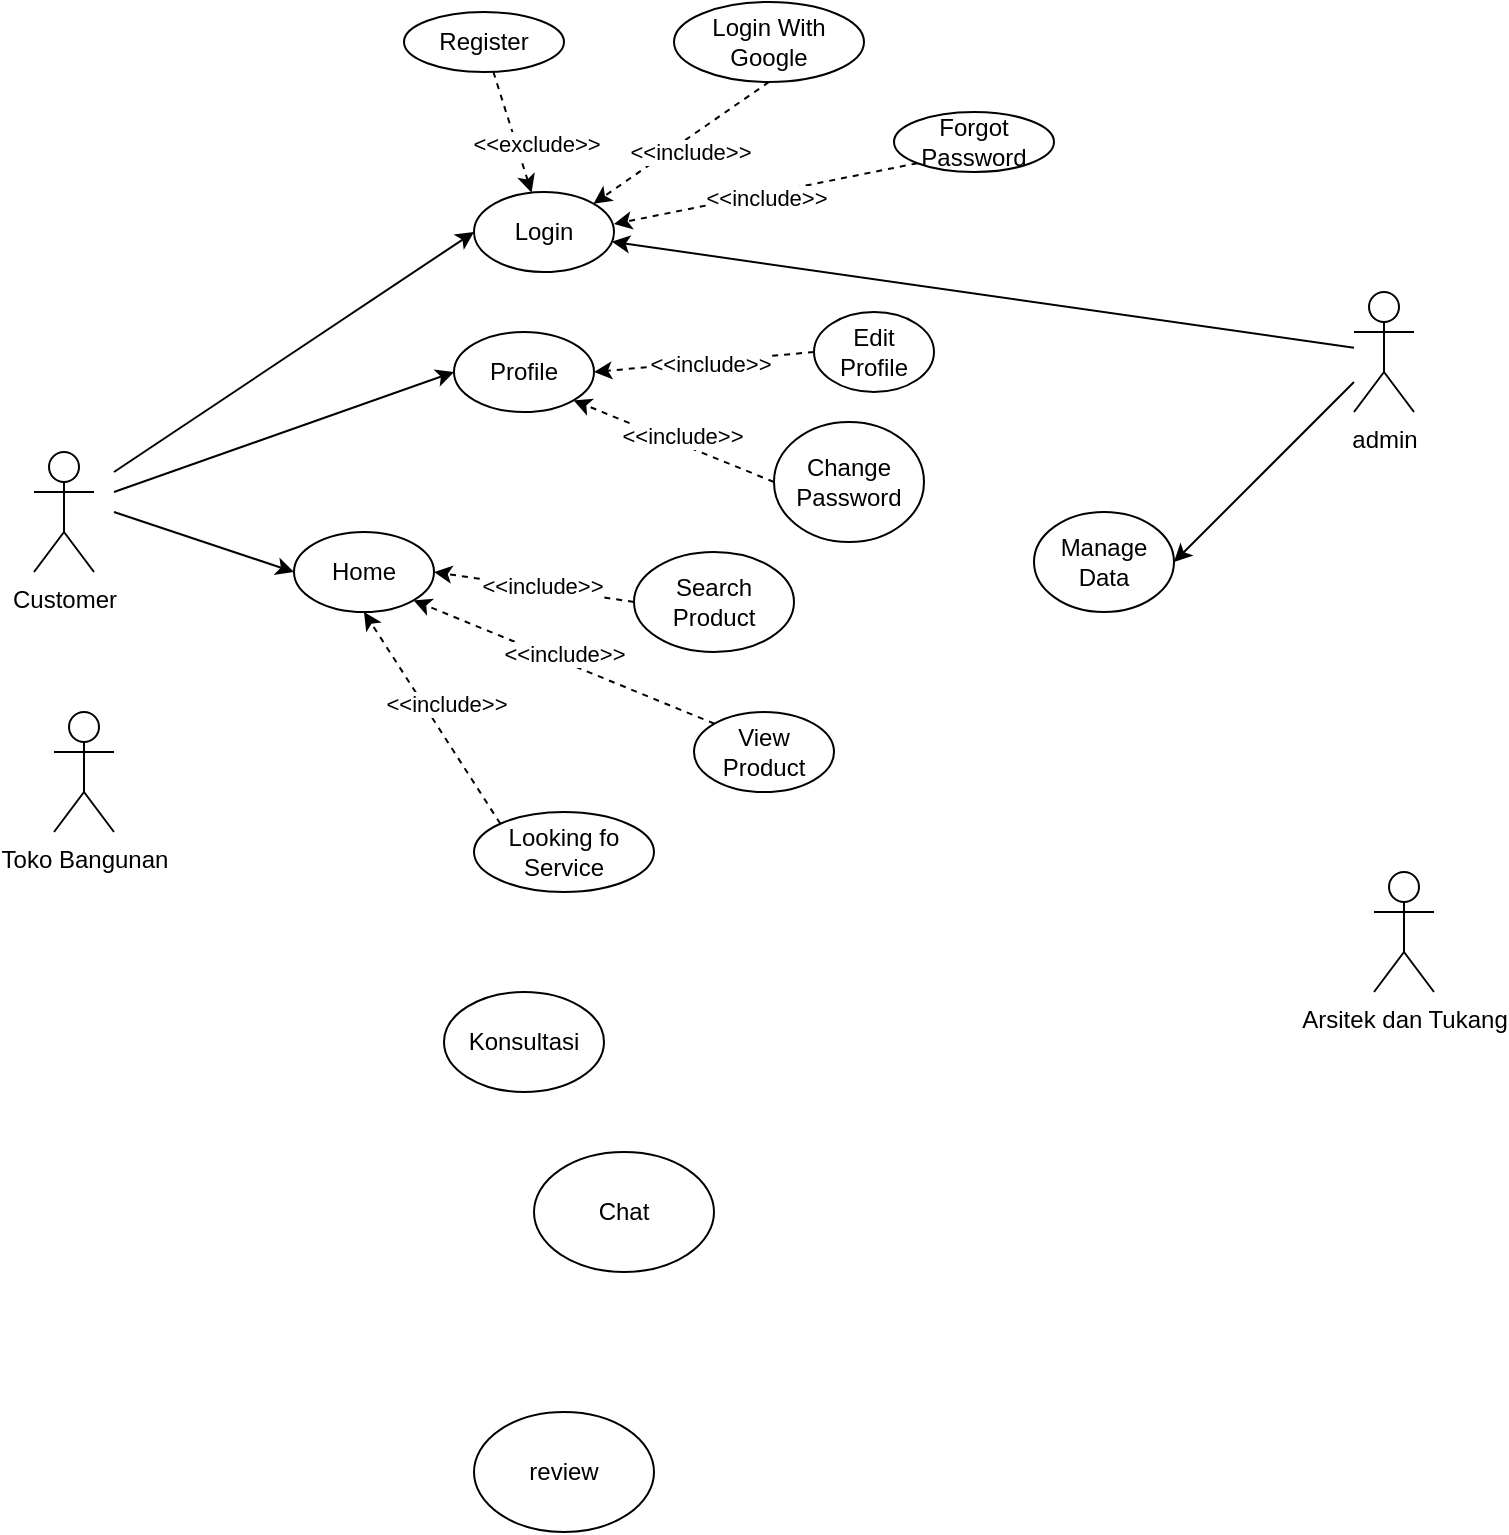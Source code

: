 <mxfile version="20.5.1" type="github" pages="2">
  <diagram id="8pYdvf0Vjy8PGNL5Wu--" name="Use Case">
    <mxGraphModel dx="749" dy="490" grid="1" gridSize="10" guides="1" tooltips="1" connect="1" arrows="1" fold="1" page="1" pageScale="1" pageWidth="850" pageHeight="1100" math="0" shadow="0">
      <root>
        <mxCell id="0" />
        <mxCell id="1" parent="0" />
        <mxCell id="rVxo1T5X09Oe69zh3RZC-1" style="edgeStyle=none;rounded=0;orthogonalLoop=1;jettySize=auto;html=1;" parent="1" source="rVxo1T5X09Oe69zh3RZC-3" target="rVxo1T5X09Oe69zh3RZC-4" edge="1">
          <mxGeometry relative="1" as="geometry" />
        </mxCell>
        <mxCell id="rVxo1T5X09Oe69zh3RZC-2" style="edgeStyle=none;rounded=0;orthogonalLoop=1;jettySize=auto;html=1;entryX=1;entryY=0.5;entryDx=0;entryDy=0;" parent="1" source="rVxo1T5X09Oe69zh3RZC-3" target="rVxo1T5X09Oe69zh3RZC-31" edge="1">
          <mxGeometry relative="1" as="geometry" />
        </mxCell>
        <mxCell id="rVxo1T5X09Oe69zh3RZC-3" value="admin&lt;br&gt;" style="shape=umlActor;verticalLabelPosition=bottom;verticalAlign=top;html=1;outlineConnect=0;" parent="1" vertex="1">
          <mxGeometry x="730" y="240" width="30" height="60" as="geometry" />
        </mxCell>
        <mxCell id="rVxo1T5X09Oe69zh3RZC-4" value="Login" style="ellipse;whiteSpace=wrap;html=1;" parent="1" vertex="1">
          <mxGeometry x="290" y="190" width="70" height="40" as="geometry" />
        </mxCell>
        <mxCell id="rVxo1T5X09Oe69zh3RZC-8" value="Toko Bangunan" style="shape=umlActor;verticalLabelPosition=bottom;verticalAlign=top;html=1;outlineConnect=0;" parent="1" vertex="1">
          <mxGeometry x="80" y="450" width="30" height="60" as="geometry" />
        </mxCell>
        <mxCell id="rVxo1T5X09Oe69zh3RZC-12" value="Arsitek dan Tukang" style="shape=umlActor;verticalLabelPosition=bottom;verticalAlign=top;html=1;outlineConnect=0;" parent="1" vertex="1">
          <mxGeometry x="740" y="530" width="30" height="60" as="geometry" />
        </mxCell>
        <mxCell id="rVxo1T5X09Oe69zh3RZC-13" style="edgeStyle=none;rounded=0;orthogonalLoop=1;jettySize=auto;html=1;entryX=0;entryY=0.5;entryDx=0;entryDy=0;" parent="1" target="rVxo1T5X09Oe69zh3RZC-4" edge="1">
          <mxGeometry relative="1" as="geometry">
            <mxPoint x="110" y="330" as="sourcePoint" />
          </mxGeometry>
        </mxCell>
        <mxCell id="rVxo1T5X09Oe69zh3RZC-14" style="edgeStyle=none;rounded=0;orthogonalLoop=1;jettySize=auto;html=1;entryX=0;entryY=0.5;entryDx=0;entryDy=0;" parent="1" target="rVxo1T5X09Oe69zh3RZC-25" edge="1">
          <mxGeometry relative="1" as="geometry">
            <mxPoint x="110" y="340" as="sourcePoint" />
          </mxGeometry>
        </mxCell>
        <mxCell id="rVxo1T5X09Oe69zh3RZC-15" style="edgeStyle=none;rounded=0;orthogonalLoop=1;jettySize=auto;html=1;entryX=0;entryY=0.5;entryDx=0;entryDy=0;" parent="1" target="rVxo1T5X09Oe69zh3RZC-26" edge="1">
          <mxGeometry relative="1" as="geometry">
            <mxPoint x="110" y="350" as="sourcePoint" />
          </mxGeometry>
        </mxCell>
        <mxCell id="rVxo1T5X09Oe69zh3RZC-21" value="Customer" style="shape=umlActor;verticalLabelPosition=bottom;verticalAlign=top;html=1;outlineConnect=0;" parent="1" vertex="1">
          <mxGeometry x="70" y="320" width="30" height="60" as="geometry" />
        </mxCell>
        <mxCell id="rVxo1T5X09Oe69zh3RZC-22" style="rounded=0;orthogonalLoop=1;jettySize=auto;html=1;dashed=1;" parent="1" source="rVxo1T5X09Oe69zh3RZC-24" target="rVxo1T5X09Oe69zh3RZC-4" edge="1">
          <mxGeometry relative="1" as="geometry" />
        </mxCell>
        <mxCell id="rVxo1T5X09Oe69zh3RZC-23" value="&amp;lt;&amp;lt;exclude&amp;gt;&amp;gt;" style="edgeLabel;html=1;align=center;verticalAlign=middle;resizable=0;points=[];" parent="rVxo1T5X09Oe69zh3RZC-22" vertex="1" connectable="0">
          <mxGeometry x="0.149" y="-1" relative="1" as="geometry">
            <mxPoint x="11" y="1" as="offset" />
          </mxGeometry>
        </mxCell>
        <mxCell id="rVxo1T5X09Oe69zh3RZC-24" value="Register" style="ellipse;whiteSpace=wrap;html=1;" parent="1" vertex="1">
          <mxGeometry x="255" y="100" width="80" height="30" as="geometry" />
        </mxCell>
        <mxCell id="rVxo1T5X09Oe69zh3RZC-25" value="Profile" style="ellipse;whiteSpace=wrap;html=1;" parent="1" vertex="1">
          <mxGeometry x="280" y="260" width="70" height="40" as="geometry" />
        </mxCell>
        <mxCell id="rVxo1T5X09Oe69zh3RZC-26" value="Home" style="ellipse;whiteSpace=wrap;html=1;" parent="1" vertex="1">
          <mxGeometry x="200" y="360" width="70" height="40" as="geometry" />
        </mxCell>
        <mxCell id="rVxo1T5X09Oe69zh3RZC-27" value="Search Product" style="ellipse;whiteSpace=wrap;html=1;" parent="1" vertex="1">
          <mxGeometry x="370" y="370" width="80" height="50" as="geometry" />
        </mxCell>
        <mxCell id="rVxo1T5X09Oe69zh3RZC-28" value="Chat" style="ellipse;whiteSpace=wrap;html=1;" parent="1" vertex="1">
          <mxGeometry x="320" y="670" width="90" height="60" as="geometry" />
        </mxCell>
        <mxCell id="rVxo1T5X09Oe69zh3RZC-29" value="Konsultasi" style="ellipse;whiteSpace=wrap;html=1;" parent="1" vertex="1">
          <mxGeometry x="275" y="590" width="80" height="50" as="geometry" />
        </mxCell>
        <mxCell id="rVxo1T5X09Oe69zh3RZC-30" value="review" style="ellipse;whiteSpace=wrap;html=1;" parent="1" vertex="1">
          <mxGeometry x="290" y="800" width="90" height="60" as="geometry" />
        </mxCell>
        <mxCell id="rVxo1T5X09Oe69zh3RZC-31" value="Manage Data" style="ellipse;whiteSpace=wrap;html=1;" parent="1" vertex="1">
          <mxGeometry x="570" y="350" width="70" height="50" as="geometry" />
        </mxCell>
        <mxCell id="rVxo1T5X09Oe69zh3RZC-36" value="Forgot Password" style="ellipse;whiteSpace=wrap;html=1;" parent="1" vertex="1">
          <mxGeometry x="500" y="150" width="80" height="30" as="geometry" />
        </mxCell>
        <mxCell id="rVxo1T5X09Oe69zh3RZC-37" style="rounded=0;orthogonalLoop=1;jettySize=auto;html=1;dashed=1;exitX=0;exitY=1;exitDx=0;exitDy=0;" parent="1" source="rVxo1T5X09Oe69zh3RZC-36" edge="1">
          <mxGeometry relative="1" as="geometry">
            <mxPoint x="427.902" y="167.503" as="sourcePoint" />
            <mxPoint x="360" y="206" as="targetPoint" />
          </mxGeometry>
        </mxCell>
        <mxCell id="rVxo1T5X09Oe69zh3RZC-38" value="&amp;lt;&amp;lt;include&amp;gt;&amp;gt;" style="edgeLabel;html=1;align=center;verticalAlign=middle;resizable=0;points=[];" parent="rVxo1T5X09Oe69zh3RZC-37" vertex="1" connectable="0">
          <mxGeometry x="0.149" y="-1" relative="1" as="geometry">
            <mxPoint x="11" y="1" as="offset" />
          </mxGeometry>
        </mxCell>
        <mxCell id="rVxo1T5X09Oe69zh3RZC-40" value="Login With Google" style="ellipse;whiteSpace=wrap;html=1;" parent="1" vertex="1">
          <mxGeometry x="390" y="95" width="95" height="40" as="geometry" />
        </mxCell>
        <mxCell id="rVxo1T5X09Oe69zh3RZC-41" style="rounded=0;orthogonalLoop=1;jettySize=auto;html=1;dashed=1;exitX=0.5;exitY=1;exitDx=0;exitDy=0;entryX=1;entryY=0;entryDx=0;entryDy=0;" parent="1" source="rVxo1T5X09Oe69zh3RZC-40" target="rVxo1T5X09Oe69zh3RZC-4" edge="1">
          <mxGeometry relative="1" as="geometry">
            <mxPoint x="310.846" y="159.839" as="sourcePoint" />
            <mxPoint x="327.201" y="200.503" as="targetPoint" />
          </mxGeometry>
        </mxCell>
        <mxCell id="rVxo1T5X09Oe69zh3RZC-42" value="&amp;lt;&amp;lt;include&amp;gt;&amp;gt;" style="edgeLabel;html=1;align=center;verticalAlign=middle;resizable=0;points=[];" parent="rVxo1T5X09Oe69zh3RZC-41" vertex="1" connectable="0">
          <mxGeometry x="0.149" y="-1" relative="1" as="geometry">
            <mxPoint x="11" y="1" as="offset" />
          </mxGeometry>
        </mxCell>
        <mxCell id="0_wBG8y4vcGGB3tlVAzw-5" value="View Product" style="ellipse;whiteSpace=wrap;html=1;" vertex="1" parent="1">
          <mxGeometry x="400" y="450" width="70" height="40" as="geometry" />
        </mxCell>
        <mxCell id="0_wBG8y4vcGGB3tlVAzw-6" value="Edit Profile" style="ellipse;whiteSpace=wrap;html=1;" vertex="1" parent="1">
          <mxGeometry x="460" y="250" width="60" height="40" as="geometry" />
        </mxCell>
        <mxCell id="0_wBG8y4vcGGB3tlVAzw-10" style="rounded=0;orthogonalLoop=1;jettySize=auto;html=1;dashed=1;exitX=0;exitY=0.5;exitDx=0;exitDy=0;entryX=1;entryY=0.5;entryDx=0;entryDy=0;" edge="1" parent="1" source="0_wBG8y4vcGGB3tlVAzw-6" target="rVxo1T5X09Oe69zh3RZC-25">
          <mxGeometry relative="1" as="geometry">
            <mxPoint x="447.5" y="145" as="sourcePoint" />
            <mxPoint x="359.492" y="205.713" as="targetPoint" />
          </mxGeometry>
        </mxCell>
        <mxCell id="0_wBG8y4vcGGB3tlVAzw-11" value="&amp;lt;&amp;lt;include&amp;gt;&amp;gt;" style="edgeLabel;html=1;align=center;verticalAlign=middle;resizable=0;points=[];" vertex="1" connectable="0" parent="0_wBG8y4vcGGB3tlVAzw-10">
          <mxGeometry x="0.149" y="-1" relative="1" as="geometry">
            <mxPoint x="11" y="1" as="offset" />
          </mxGeometry>
        </mxCell>
        <mxCell id="0_wBG8y4vcGGB3tlVAzw-13" value="Change Password" style="ellipse;whiteSpace=wrap;html=1;" vertex="1" parent="1">
          <mxGeometry x="440" y="305" width="75" height="60" as="geometry" />
        </mxCell>
        <mxCell id="0_wBG8y4vcGGB3tlVAzw-15" style="rounded=0;orthogonalLoop=1;jettySize=auto;html=1;dashed=1;exitX=0;exitY=0.5;exitDx=0;exitDy=0;entryX=1;entryY=1;entryDx=0;entryDy=0;" edge="1" parent="1" source="0_wBG8y4vcGGB3tlVAzw-13" target="rVxo1T5X09Oe69zh3RZC-25">
          <mxGeometry relative="1" as="geometry">
            <mxPoint x="455" y="290" as="sourcePoint" />
            <mxPoint x="360.0" y="290" as="targetPoint" />
          </mxGeometry>
        </mxCell>
        <mxCell id="0_wBG8y4vcGGB3tlVAzw-16" value="&amp;lt;&amp;lt;include&amp;gt;&amp;gt;" style="edgeLabel;html=1;align=center;verticalAlign=middle;resizable=0;points=[];" vertex="1" connectable="0" parent="0_wBG8y4vcGGB3tlVAzw-15">
          <mxGeometry x="0.149" y="-1" relative="1" as="geometry">
            <mxPoint x="11" y="1" as="offset" />
          </mxGeometry>
        </mxCell>
        <mxCell id="0_wBG8y4vcGGB3tlVAzw-17" style="rounded=0;orthogonalLoop=1;jettySize=auto;html=1;dashed=1;exitX=0;exitY=0;exitDx=0;exitDy=0;entryX=1;entryY=1;entryDx=0;entryDy=0;" edge="1" parent="1" source="0_wBG8y4vcGGB3tlVAzw-5" target="rVxo1T5X09Oe69zh3RZC-26">
          <mxGeometry relative="1" as="geometry">
            <mxPoint x="410.0" y="360" as="sourcePoint" />
            <mxPoint x="349.492" y="304.287" as="targetPoint" />
          </mxGeometry>
        </mxCell>
        <mxCell id="0_wBG8y4vcGGB3tlVAzw-18" value="&amp;lt;&amp;lt;include&amp;gt;&amp;gt;" style="edgeLabel;html=1;align=center;verticalAlign=middle;resizable=0;points=[];" vertex="1" connectable="0" parent="0_wBG8y4vcGGB3tlVAzw-17">
          <mxGeometry x="0.149" y="-1" relative="1" as="geometry">
            <mxPoint x="11" y="1" as="offset" />
          </mxGeometry>
        </mxCell>
        <mxCell id="0_wBG8y4vcGGB3tlVAzw-19" style="rounded=0;orthogonalLoop=1;jettySize=auto;html=1;dashed=1;exitX=0;exitY=0.5;exitDx=0;exitDy=0;entryX=1;entryY=0.5;entryDx=0;entryDy=0;" edge="1" parent="1" source="rVxo1T5X09Oe69zh3RZC-27" target="rVxo1T5X09Oe69zh3RZC-26">
          <mxGeometry relative="1" as="geometry">
            <mxPoint x="310.508" y="445.713" as="sourcePoint" />
            <mxPoint x="275" y="390" as="targetPoint" />
          </mxGeometry>
        </mxCell>
        <mxCell id="0_wBG8y4vcGGB3tlVAzw-20" value="&amp;lt;&amp;lt;include&amp;gt;&amp;gt;" style="edgeLabel;html=1;align=center;verticalAlign=middle;resizable=0;points=[];" vertex="1" connectable="0" parent="0_wBG8y4vcGGB3tlVAzw-19">
          <mxGeometry x="0.149" y="-1" relative="1" as="geometry">
            <mxPoint x="11" y="1" as="offset" />
          </mxGeometry>
        </mxCell>
        <mxCell id="0_wBG8y4vcGGB3tlVAzw-22" value="Looking fo Service" style="ellipse;whiteSpace=wrap;html=1;" vertex="1" parent="1">
          <mxGeometry x="290" y="500" width="90" height="40" as="geometry" />
        </mxCell>
        <mxCell id="0_wBG8y4vcGGB3tlVAzw-23" style="rounded=0;orthogonalLoop=1;jettySize=auto;html=1;dashed=1;exitX=0;exitY=0;exitDx=0;exitDy=0;entryX=0.5;entryY=1;entryDx=0;entryDy=0;" edge="1" parent="1" source="0_wBG8y4vcGGB3tlVAzw-22" target="rVxo1T5X09Oe69zh3RZC-26">
          <mxGeometry relative="1" as="geometry">
            <mxPoint x="310.508" y="455.713" as="sourcePoint" />
            <mxPoint x="245" y="410" as="targetPoint" />
          </mxGeometry>
        </mxCell>
        <mxCell id="0_wBG8y4vcGGB3tlVAzw-24" value="&amp;lt;&amp;lt;include&amp;gt;&amp;gt;" style="edgeLabel;html=1;align=center;verticalAlign=middle;resizable=0;points=[];" vertex="1" connectable="0" parent="0_wBG8y4vcGGB3tlVAzw-23">
          <mxGeometry x="0.149" y="-1" relative="1" as="geometry">
            <mxPoint x="11" y="1" as="offset" />
          </mxGeometry>
        </mxCell>
      </root>
    </mxGraphModel>
  </diagram>
  <diagram id="bUhFg7TCCN4sw5C-6Emz" name="Page-2">
    <mxGraphModel dx="786" dy="514" grid="1" gridSize="10" guides="1" tooltips="1" connect="1" arrows="1" fold="1" page="1" pageScale="1" pageWidth="850" pageHeight="1100" math="0" shadow="0">
      <root>
        <mxCell id="0" />
        <mxCell id="1" parent="0" />
      </root>
    </mxGraphModel>
  </diagram>
</mxfile>
